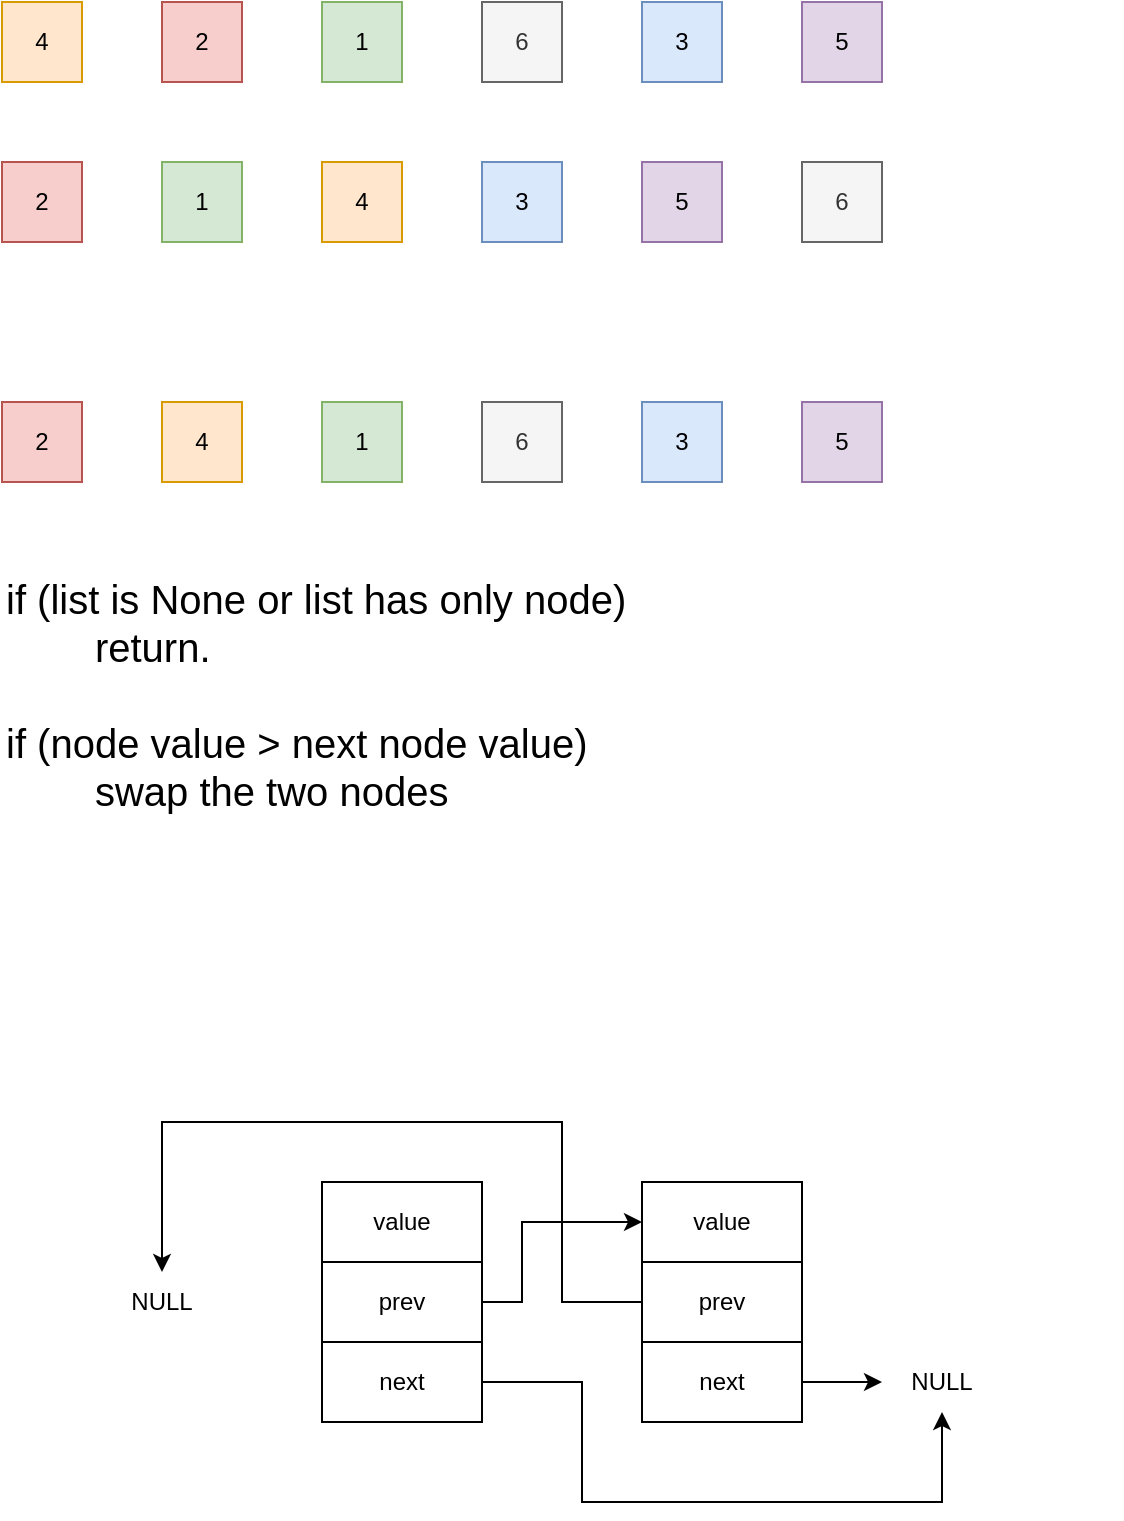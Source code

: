 <mxfile version="22.1.11" type="github">
  <diagram name="Page-1" id="MoHPtaWN2EWdUp1AKwj3">
    <mxGraphModel dx="816" dy="759" grid="1" gridSize="10" guides="1" tooltips="1" connect="1" arrows="1" fold="1" page="1" pageScale="1" pageWidth="850" pageHeight="1100" math="0" shadow="0">
      <root>
        <mxCell id="0" />
        <mxCell id="1" parent="0" />
        <mxCell id="UnlSWfWk5sco2D6WtYM5-1" value="2" style="rounded=0;whiteSpace=wrap;html=1;fillColor=#f8cecc;strokeColor=#b85450;" vertex="1" parent="1">
          <mxGeometry x="120" y="120" width="40" height="40" as="geometry" />
        </mxCell>
        <mxCell id="UnlSWfWk5sco2D6WtYM5-2" value="1" style="rounded=0;whiteSpace=wrap;html=1;fillColor=#d5e8d4;strokeColor=#82b366;" vertex="1" parent="1">
          <mxGeometry x="200" y="120" width="40" height="40" as="geometry" />
        </mxCell>
        <mxCell id="UnlSWfWk5sco2D6WtYM5-3" value="3" style="rounded=0;whiteSpace=wrap;html=1;fillColor=#dae8fc;strokeColor=#6c8ebf;" vertex="1" parent="1">
          <mxGeometry x="360" y="120" width="40" height="40" as="geometry" />
        </mxCell>
        <mxCell id="UnlSWfWk5sco2D6WtYM5-4" value="4" style="rounded=0;whiteSpace=wrap;html=1;fillColor=#ffe6cc;strokeColor=#d79b00;" vertex="1" parent="1">
          <mxGeometry x="280" y="120" width="40" height="40" as="geometry" />
        </mxCell>
        <mxCell id="UnlSWfWk5sco2D6WtYM5-14" value="6" style="rounded=0;whiteSpace=wrap;html=1;fillColor=#f5f5f5;strokeColor=#666666;fontColor=#333333;" vertex="1" parent="1">
          <mxGeometry x="520" y="120" width="40" height="40" as="geometry" />
        </mxCell>
        <mxCell id="UnlSWfWk5sco2D6WtYM5-15" value="5" style="rounded=0;whiteSpace=wrap;html=1;fillColor=#e1d5e7;strokeColor=#9673a6;" vertex="1" parent="1">
          <mxGeometry x="440" y="120" width="40" height="40" as="geometry" />
        </mxCell>
        <mxCell id="UnlSWfWk5sco2D6WtYM5-16" value="2" style="rounded=0;whiteSpace=wrap;html=1;fillColor=#f8cecc;strokeColor=#b85450;" vertex="1" parent="1">
          <mxGeometry x="200" y="40" width="40" height="40" as="geometry" />
        </mxCell>
        <mxCell id="UnlSWfWk5sco2D6WtYM5-17" value="1" style="rounded=0;whiteSpace=wrap;html=1;fillColor=#d5e8d4;strokeColor=#82b366;" vertex="1" parent="1">
          <mxGeometry x="280" y="40" width="40" height="40" as="geometry" />
        </mxCell>
        <mxCell id="UnlSWfWk5sco2D6WtYM5-18" value="3" style="rounded=0;whiteSpace=wrap;html=1;fillColor=#dae8fc;strokeColor=#6c8ebf;" vertex="1" parent="1">
          <mxGeometry x="440" y="40" width="40" height="40" as="geometry" />
        </mxCell>
        <mxCell id="UnlSWfWk5sco2D6WtYM5-19" value="4" style="rounded=0;whiteSpace=wrap;html=1;fillColor=#ffe6cc;strokeColor=#d79b00;" vertex="1" parent="1">
          <mxGeometry x="120" y="40" width="40" height="40" as="geometry" />
        </mxCell>
        <mxCell id="UnlSWfWk5sco2D6WtYM5-20" value="6" style="rounded=0;whiteSpace=wrap;html=1;fillColor=#f5f5f5;strokeColor=#666666;fontColor=#333333;" vertex="1" parent="1">
          <mxGeometry x="360" y="40" width="40" height="40" as="geometry" />
        </mxCell>
        <mxCell id="UnlSWfWk5sco2D6WtYM5-21" value="5" style="rounded=0;whiteSpace=wrap;html=1;fillColor=#e1d5e7;strokeColor=#9673a6;" vertex="1" parent="1">
          <mxGeometry x="520" y="40" width="40" height="40" as="geometry" />
        </mxCell>
        <mxCell id="UnlSWfWk5sco2D6WtYM5-22" value="2" style="rounded=0;whiteSpace=wrap;html=1;fillColor=#f8cecc;strokeColor=#b85450;" vertex="1" parent="1">
          <mxGeometry x="120" y="240" width="40" height="40" as="geometry" />
        </mxCell>
        <mxCell id="UnlSWfWk5sco2D6WtYM5-23" value="1" style="rounded=0;whiteSpace=wrap;html=1;fillColor=#d5e8d4;strokeColor=#82b366;" vertex="1" parent="1">
          <mxGeometry x="280" y="240" width="40" height="40" as="geometry" />
        </mxCell>
        <mxCell id="UnlSWfWk5sco2D6WtYM5-24" value="3" style="rounded=0;whiteSpace=wrap;html=1;fillColor=#dae8fc;strokeColor=#6c8ebf;" vertex="1" parent="1">
          <mxGeometry x="440" y="240" width="40" height="40" as="geometry" />
        </mxCell>
        <mxCell id="UnlSWfWk5sco2D6WtYM5-25" value="4" style="rounded=0;whiteSpace=wrap;html=1;fillColor=#ffe6cc;strokeColor=#d79b00;" vertex="1" parent="1">
          <mxGeometry x="200" y="240" width="40" height="40" as="geometry" />
        </mxCell>
        <mxCell id="UnlSWfWk5sco2D6WtYM5-26" value="6" style="rounded=0;whiteSpace=wrap;html=1;fillColor=#f5f5f5;strokeColor=#666666;fontColor=#333333;" vertex="1" parent="1">
          <mxGeometry x="360" y="240" width="40" height="40" as="geometry" />
        </mxCell>
        <mxCell id="UnlSWfWk5sco2D6WtYM5-27" value="5" style="rounded=0;whiteSpace=wrap;html=1;fillColor=#e1d5e7;strokeColor=#9673a6;" vertex="1" parent="1">
          <mxGeometry x="520" y="240" width="40" height="40" as="geometry" />
        </mxCell>
        <mxCell id="UnlSWfWk5sco2D6WtYM5-31" value="if (list is None or list has only node)&lt;br&gt;&lt;span style=&quot;white-space: pre;&quot;&gt;&#x9;&lt;/span&gt;return.&lt;br&gt;&lt;br&gt;if (node value &amp;gt; next node value)&lt;br&gt;&lt;span style=&quot;white-space: pre;&quot;&gt;&#x9;&lt;/span&gt;swap the two nodes&lt;br&gt;" style="text;html=1;strokeColor=none;fillColor=none;align=left;verticalAlign=top;whiteSpace=wrap;rounded=0;fontSize=20;" vertex="1" parent="1">
          <mxGeometry x="120" y="320" width="560" height="160" as="geometry" />
        </mxCell>
        <mxCell id="UnlSWfWk5sco2D6WtYM5-32" value="value" style="rounded=0;whiteSpace=wrap;html=1;" vertex="1" parent="1">
          <mxGeometry x="280" y="630" width="80" height="40" as="geometry" />
        </mxCell>
        <mxCell id="UnlSWfWk5sco2D6WtYM5-56" style="edgeStyle=orthogonalEdgeStyle;rounded=0;orthogonalLoop=1;jettySize=auto;html=1;exitX=1;exitY=0.5;exitDx=0;exitDy=0;entryX=0;entryY=0.5;entryDx=0;entryDy=0;" edge="1" parent="1" source="UnlSWfWk5sco2D6WtYM5-33" target="UnlSWfWk5sco2D6WtYM5-40">
          <mxGeometry relative="1" as="geometry">
            <Array as="points">
              <mxPoint x="380" y="690" />
              <mxPoint x="380" y="650" />
            </Array>
          </mxGeometry>
        </mxCell>
        <mxCell id="UnlSWfWk5sco2D6WtYM5-33" value="prev" style="rounded=0;whiteSpace=wrap;html=1;" vertex="1" parent="1">
          <mxGeometry x="280" y="670" width="80" height="40" as="geometry" />
        </mxCell>
        <mxCell id="UnlSWfWk5sco2D6WtYM5-47" style="edgeStyle=orthogonalEdgeStyle;rounded=0;orthogonalLoop=1;jettySize=auto;html=1;exitX=1;exitY=0.5;exitDx=0;exitDy=0;entryX=0.5;entryY=1;entryDx=0;entryDy=0;" edge="1" parent="1" source="UnlSWfWk5sco2D6WtYM5-34" target="UnlSWfWk5sco2D6WtYM5-49">
          <mxGeometry relative="1" as="geometry">
            <mxPoint x="470" y="780" as="targetPoint" />
            <Array as="points">
              <mxPoint x="410" y="730" />
              <mxPoint x="410" y="790" />
              <mxPoint x="590" y="790" />
            </Array>
          </mxGeometry>
        </mxCell>
        <mxCell id="UnlSWfWk5sco2D6WtYM5-34" value="next" style="rounded=0;whiteSpace=wrap;html=1;" vertex="1" parent="1">
          <mxGeometry x="280" y="710" width="80" height="40" as="geometry" />
        </mxCell>
        <mxCell id="UnlSWfWk5sco2D6WtYM5-40" value="value" style="rounded=0;whiteSpace=wrap;html=1;" vertex="1" parent="1">
          <mxGeometry x="440" y="630" width="80" height="40" as="geometry" />
        </mxCell>
        <mxCell id="UnlSWfWk5sco2D6WtYM5-45" style="edgeStyle=orthogonalEdgeStyle;rounded=0;orthogonalLoop=1;jettySize=auto;html=1;exitX=0;exitY=0.5;exitDx=0;exitDy=0;entryX=0.5;entryY=0;entryDx=0;entryDy=0;" edge="1" parent="1" source="UnlSWfWk5sco2D6WtYM5-41" target="UnlSWfWk5sco2D6WtYM5-53">
          <mxGeometry relative="1" as="geometry">
            <Array as="points">
              <mxPoint x="400" y="690" />
              <mxPoint x="400" y="600" />
              <mxPoint x="200" y="600" />
            </Array>
          </mxGeometry>
        </mxCell>
        <mxCell id="UnlSWfWk5sco2D6WtYM5-41" value="prev" style="rounded=0;whiteSpace=wrap;html=1;" vertex="1" parent="1">
          <mxGeometry x="440" y="670" width="80" height="40" as="geometry" />
        </mxCell>
        <mxCell id="UnlSWfWk5sco2D6WtYM5-48" style="edgeStyle=orthogonalEdgeStyle;rounded=0;orthogonalLoop=1;jettySize=auto;html=1;exitX=1;exitY=0.5;exitDx=0;exitDy=0;" edge="1" parent="1" source="UnlSWfWk5sco2D6WtYM5-42">
          <mxGeometry relative="1" as="geometry">
            <mxPoint x="560" y="730" as="targetPoint" />
          </mxGeometry>
        </mxCell>
        <mxCell id="UnlSWfWk5sco2D6WtYM5-42" value="next" style="rounded=0;whiteSpace=wrap;html=1;" vertex="1" parent="1">
          <mxGeometry x="440" y="710" width="80" height="40" as="geometry" />
        </mxCell>
        <mxCell id="UnlSWfWk5sco2D6WtYM5-49" value="NULL" style="text;html=1;strokeColor=none;fillColor=none;align=center;verticalAlign=middle;whiteSpace=wrap;rounded=0;" vertex="1" parent="1">
          <mxGeometry x="560" y="715" width="60" height="30" as="geometry" />
        </mxCell>
        <mxCell id="UnlSWfWk5sco2D6WtYM5-53" value="NULL" style="text;html=1;strokeColor=none;fillColor=none;align=center;verticalAlign=middle;whiteSpace=wrap;rounded=0;" vertex="1" parent="1">
          <mxGeometry x="170" y="675" width="60" height="30" as="geometry" />
        </mxCell>
      </root>
    </mxGraphModel>
  </diagram>
</mxfile>
